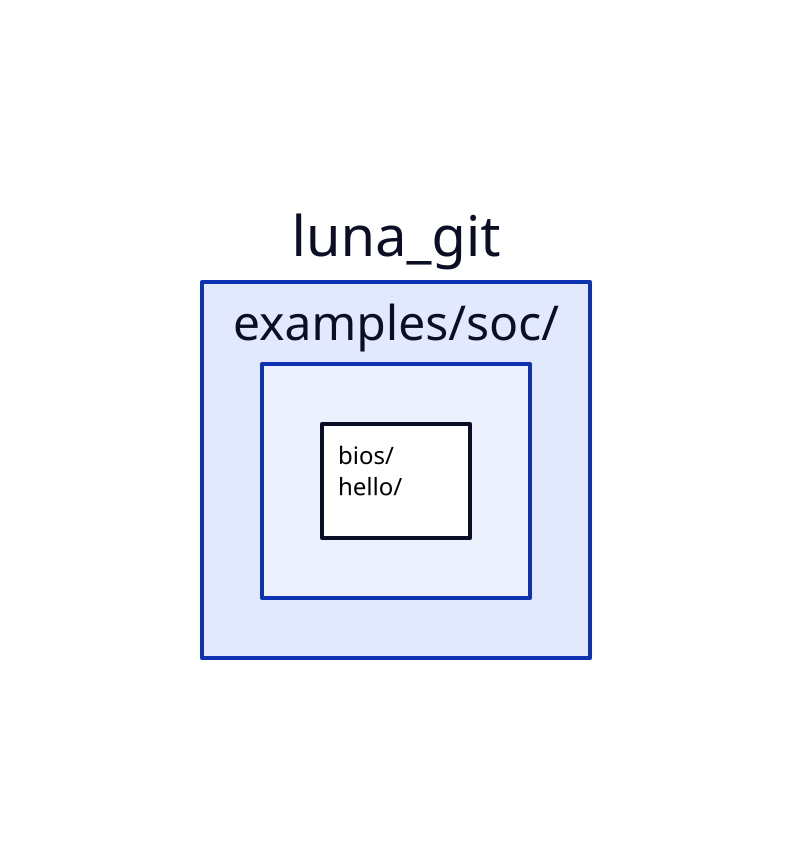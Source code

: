 # - Luna Examples -------------------------------------------------------------

luna_git.examples_soc: examples/soc/
luna_git.examples_soc.text: |c
    bios/
    hello/
|
#luna_git.examples_soc: {
#    near: luna_git.firmware
#}
